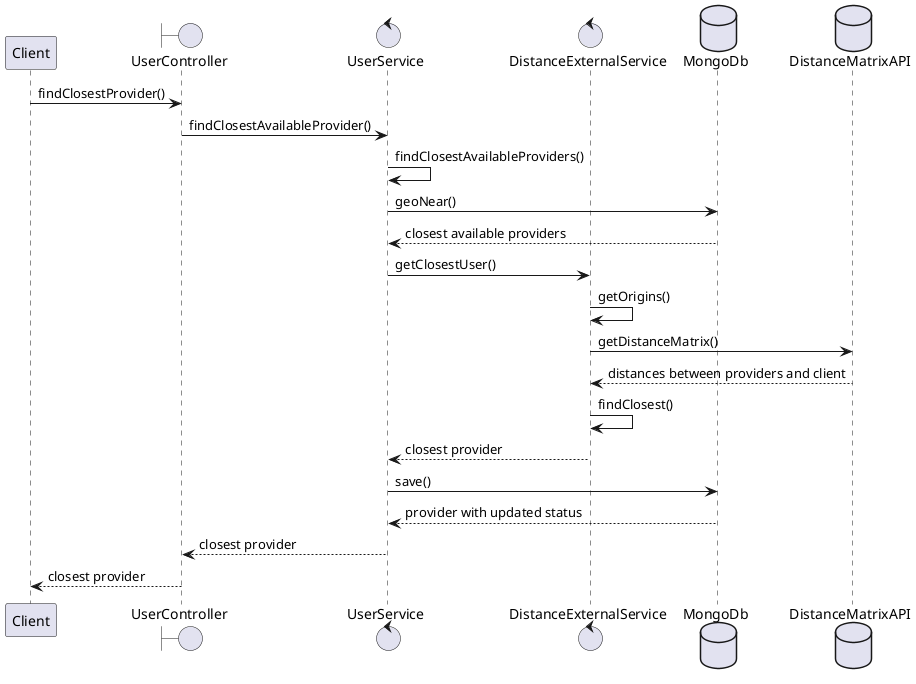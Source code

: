 @startuml
participant Client
boundary UserController
control UserService
control DistanceExternalService
database MongoDb
database DistanceMatrixAPI

Client -> UserController: findClosestProvider()
UserController -> UserService: findClosestAvailableProvider()
UserService -> UserService: findClosestAvailableProviders()
UserService -> MongoDb: geoNear()
MongoDb --> UserService: closest available providers
UserService -> DistanceExternalService: getClosestUser()
DistanceExternalService -> DistanceExternalService: getOrigins()
DistanceExternalService -> DistanceMatrixAPI: getDistanceMatrix()
DistanceMatrixAPI --> DistanceExternalService: distances between providers and client
DistanceExternalService ->DistanceExternalService: findClosest()
DistanceExternalService --> UserService: closest provider
UserService -> MongoDb: save()
MongoDb --> UserService: provider with updated status
UserService --> UserController: closest provider
UserController --> Client: closest provider
@enduml